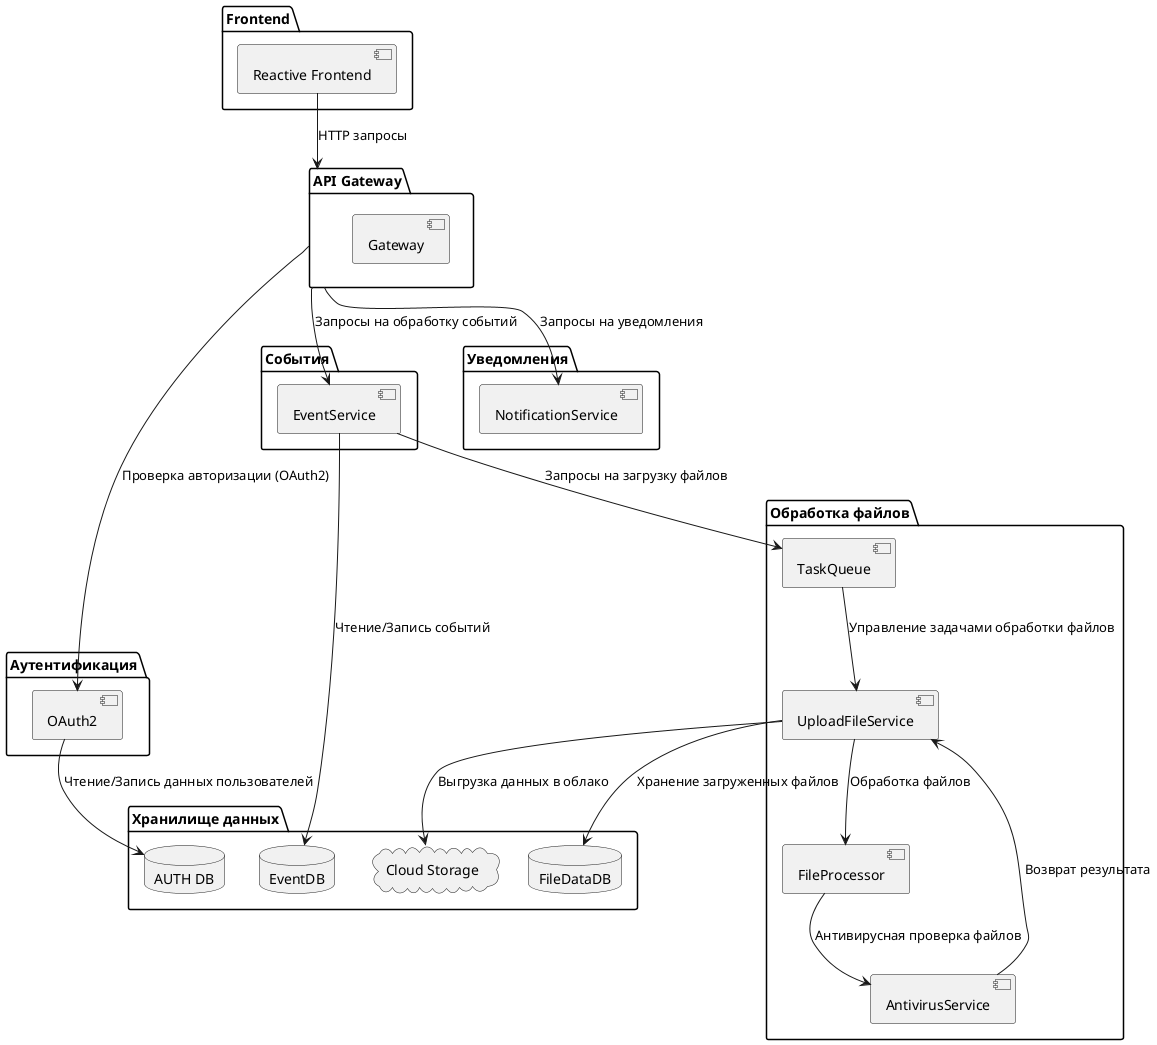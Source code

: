@startuml
package "Frontend" {
  [Reactive Frontend]
}

package "API Gateway" {
  [Gateway]
}

package "Аутентификация" {
  [OAuth2]
}

package "События" {
  [EventService]
}

package "Обработка файлов" {
  [UploadFileService]
  [TaskQueue]
  [FileProcessor]
  [AntivirusService]
}

package "Уведомления" {
  [NotificationService]
}

package "Хранилище данных" {
  database "AUTH DB"
  database "EventDB"
  database "FileDataDB"
  cloud "Cloud Storage"
}
[Reactive Frontend] --> [API Gateway] : HTTP запросы
[API Gateway] --> [OAuth2] : Проверка авторизации (OAuth2)
[API Gateway] --> [EventService] : Запросы на обработку событий
[EventService] --> [TaskQueue] : Запросы на загрузку файлов
[API Gateway] --> [NotificationService] : Запросы на уведомления

[OAuth2] --> "AUTH DB" : Чтение/Запись данных пользователей

[EventService] --> EventDB : Чтение/Запись событий


[TaskQueue] --> [UploadFileService] : Управление задачами обработки файлов
[FileProcessor] --> AntivirusService : Антивирусная проверка файлов
AntivirusService --> [UploadFileService]: Возврат результата
[UploadFileService] --> FileProcessor : Обработка файлов
[UploadFileService] --> FileDataDB : Хранение загруженных файлов

[UploadFileService] --> "Cloud Storage" : Выгрузка данных в облако

'[Reactive Frontend] --> [API Gateway] : HTTP запросы
'[API Gateway] --> [OAuth2] : Проверка авторизации (OAuth2)
'[API Gateway] --> [EventService] : Запросы на обработку событий
'[EventService] --> [TaskQueue] : Запросы на загрузку файлов
'[API Gateway] --> [NotificationService] : Запросы на уведомления
'
'[OAuth2] --> "AUTH DB" : Чтение/Запись данных пользователей
'
'[EventService] --> "EventDB" : Чтение/Запись событий
'
'[TaskQueue] --> [FileProcessor] : Управление задачами обработки файлов
'[FileProcessor] --> [AntivirusService] : Антивирусная проверка файлов
'AntivirusService --> [FileProcessor] : Обработка файлов
'[FileProcessor] --> "FileDataDB" : Хранение metadata файлов
'
'[FileProcessor] --> "Cloud Storage" : Выгрузка данных в облако
@enduml
